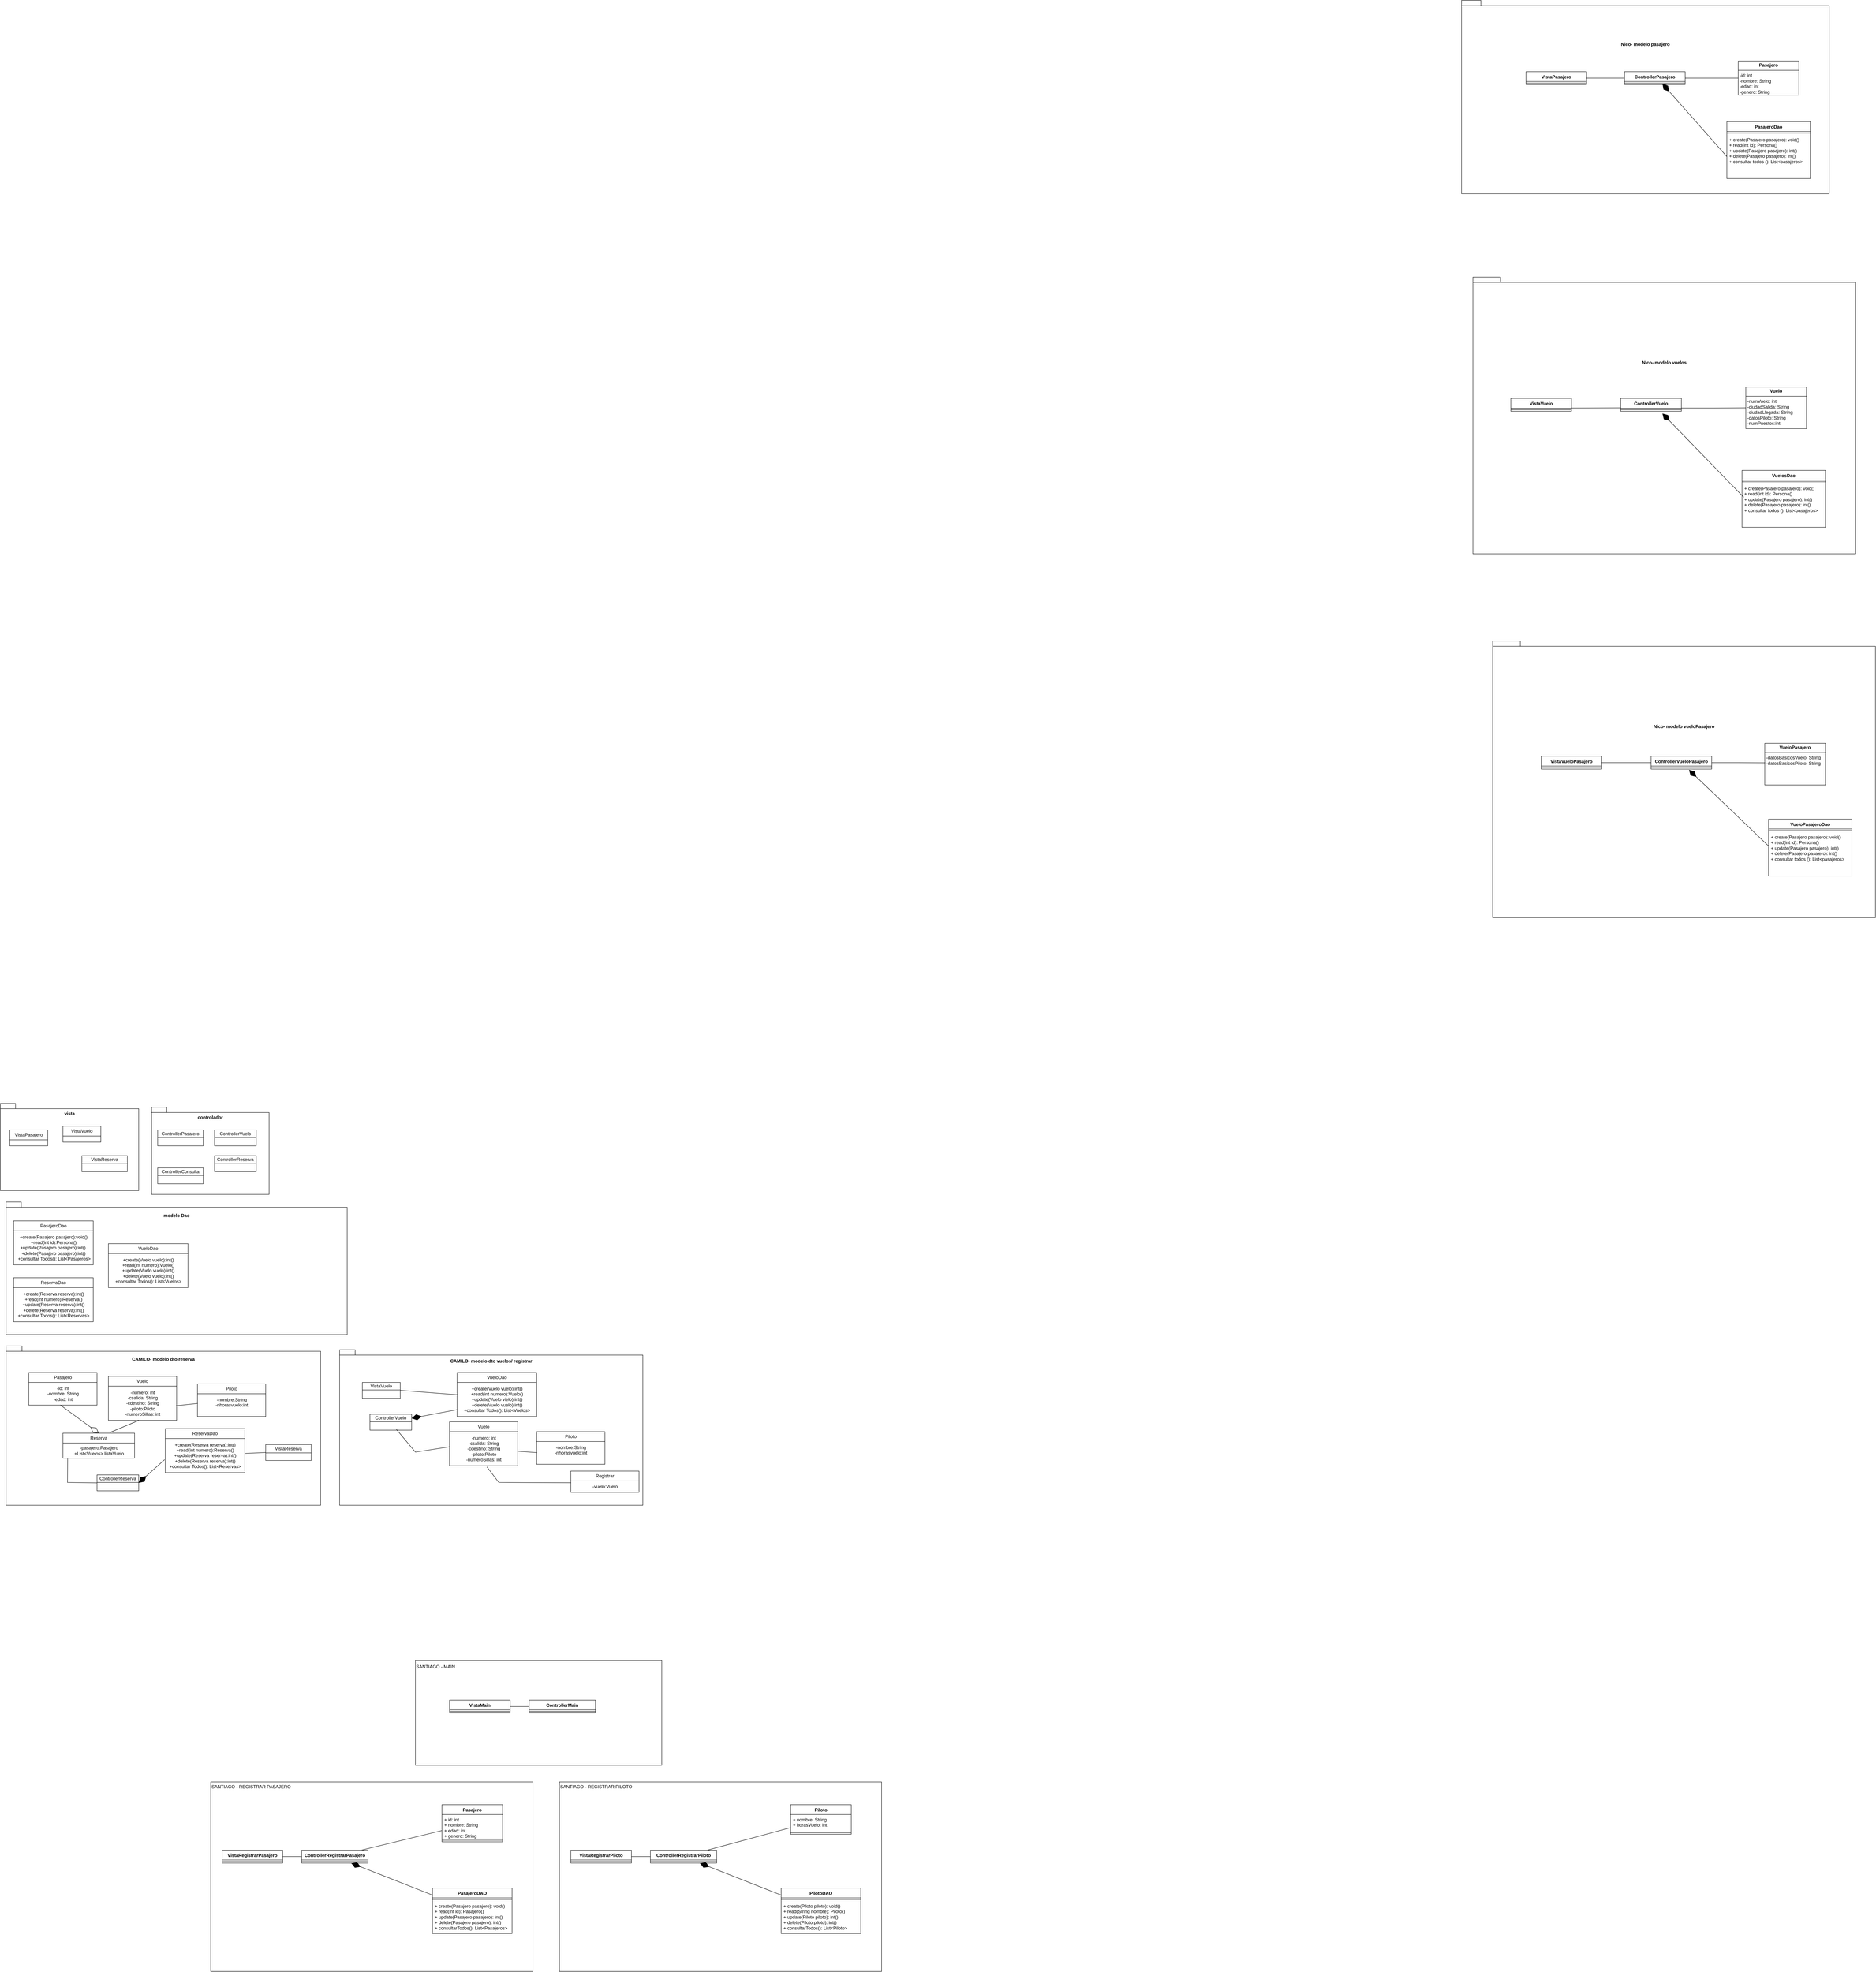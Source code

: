 <mxfile version="24.7.17">
  <diagram name="Página-1" id="D2b43SD90iTzMDB2sd6u">
    <mxGraphModel dx="5250" dy="6652" grid="1" gridSize="10" guides="1" tooltips="1" connect="1" arrows="1" fold="1" page="1" pageScale="1" pageWidth="827" pageHeight="1169" background="#ffffff" math="0" shadow="0">
      <root>
        <mxCell id="0" />
        <mxCell id="1" parent="0" />
        <mxCell id="MU1d6jEA0dqG21eY0ADC-1" value="vista&lt;div&gt;&lt;br&gt;&lt;/div&gt;&lt;div&gt;&lt;br&gt;&lt;/div&gt;&lt;div&gt;&lt;br&gt;&lt;/div&gt;&lt;div&gt;&lt;br&gt;&lt;/div&gt;&lt;div&gt;&lt;br&gt;&lt;/div&gt;&lt;div&gt;&lt;br&gt;&lt;/div&gt;&lt;div&gt;&lt;br&gt;&lt;/div&gt;&lt;div&gt;&lt;br&gt;&lt;/div&gt;&lt;div&gt;&lt;br&gt;&lt;/div&gt;&lt;div&gt;&lt;br&gt;&lt;/div&gt;&lt;div&gt;&lt;br&gt;&lt;/div&gt;&lt;div&gt;&lt;br&gt;&lt;/div&gt;&lt;div&gt;&lt;br&gt;&lt;/div&gt;" style="shape=folder;fontStyle=1;spacingTop=10;tabWidth=40;tabHeight=14;tabPosition=left;html=1;whiteSpace=wrap;" parent="1" vertex="1">
          <mxGeometry x="15" width="365" height="230" as="geometry" />
        </mxCell>
        <mxCell id="MU1d6jEA0dqG21eY0ADC-3" value="VistaPasajero" style="swimlane;fontStyle=0;childLayout=stackLayout;horizontal=1;startSize=26;fillColor=none;horizontalStack=0;resizeParent=1;resizeParentMax=0;resizeLast=0;collapsible=1;marginBottom=0;whiteSpace=wrap;html=1;" parent="1" vertex="1">
          <mxGeometry x="40" y="70" width="100" height="42" as="geometry" />
        </mxCell>
        <mxCell id="MU1d6jEA0dqG21eY0ADC-7" value="VistaVuelo" style="swimlane;fontStyle=0;childLayout=stackLayout;horizontal=1;startSize=26;fillColor=none;horizontalStack=0;resizeParent=1;resizeParentMax=0;resizeLast=0;collapsible=1;marginBottom=0;whiteSpace=wrap;html=1;" parent="1" vertex="1">
          <mxGeometry x="180" y="60" width="100" height="42" as="geometry" />
        </mxCell>
        <mxCell id="MU1d6jEA0dqG21eY0ADC-9" style="edgeStyle=orthogonalEdgeStyle;rounded=0;orthogonalLoop=1;jettySize=auto;html=1;exitX=0.5;exitY=1;exitDx=0;exitDy=0;exitPerimeter=0;" parent="1" source="MU1d6jEA0dqG21eY0ADC-1" target="MU1d6jEA0dqG21eY0ADC-1" edge="1">
          <mxGeometry relative="1" as="geometry" />
        </mxCell>
        <mxCell id="MU1d6jEA0dqG21eY0ADC-10" value="controlador&lt;br&gt;&lt;div&gt;&lt;br&gt;&lt;/div&gt;&lt;div&gt;&lt;br&gt;&lt;/div&gt;&lt;div&gt;&lt;br&gt;&lt;/div&gt;&lt;div&gt;&lt;br&gt;&lt;/div&gt;&lt;div&gt;&lt;br&gt;&lt;/div&gt;&lt;div&gt;&lt;br&gt;&lt;/div&gt;&lt;div&gt;&lt;br&gt;&lt;/div&gt;&lt;div&gt;&lt;br&gt;&lt;/div&gt;&lt;div&gt;&lt;br&gt;&lt;/div&gt;&lt;div&gt;&lt;br&gt;&lt;/div&gt;&lt;div&gt;&lt;br&gt;&lt;/div&gt;&lt;div&gt;&lt;br&gt;&lt;/div&gt;&lt;div&gt;&lt;br&gt;&lt;/div&gt;" style="shape=folder;fontStyle=1;spacingTop=10;tabWidth=40;tabHeight=14;tabPosition=left;html=1;whiteSpace=wrap;" parent="1" vertex="1">
          <mxGeometry x="414" y="10" width="310" height="230" as="geometry" />
        </mxCell>
        <mxCell id="MU1d6jEA0dqG21eY0ADC-11" value="ControllerConsulta" style="swimlane;fontStyle=0;childLayout=stackLayout;horizontal=1;startSize=20;fillColor=none;horizontalStack=0;resizeParent=1;resizeParentMax=0;resizeLast=0;collapsible=1;marginBottom=0;whiteSpace=wrap;html=1;" parent="1" vertex="1">
          <mxGeometry x="430" y="170" width="120" height="42" as="geometry" />
        </mxCell>
        <mxCell id="MU1d6jEA0dqG21eY0ADC-13" value="ControllerReserva" style="swimlane;fontStyle=0;childLayout=stackLayout;horizontal=1;startSize=20;fillColor=none;horizontalStack=0;resizeParent=1;resizeParentMax=0;resizeLast=0;collapsible=1;marginBottom=0;whiteSpace=wrap;html=1;" parent="1" vertex="1">
          <mxGeometry x="580" y="138" width="110" height="42" as="geometry" />
        </mxCell>
        <mxCell id="MU1d6jEA0dqG21eY0ADC-14" value="&lt;div&gt;modelo Dao&lt;/div&gt;&lt;div&gt;&lt;br&gt;&lt;/div&gt;&lt;div&gt;&lt;br&gt;&lt;/div&gt;&lt;div&gt;&lt;br&gt;&lt;/div&gt;&lt;div&gt;&lt;br&gt;&lt;/div&gt;&lt;div&gt;&lt;br&gt;&lt;/div&gt;&lt;div&gt;&lt;br&gt;&lt;/div&gt;&lt;div&gt;&lt;br&gt;&lt;/div&gt;&lt;div&gt;&lt;br&gt;&lt;/div&gt;&lt;div&gt;&lt;br&gt;&lt;/div&gt;&lt;div&gt;&lt;br&gt;&lt;/div&gt;&lt;div&gt;&lt;br&gt;&lt;/div&gt;&lt;div&gt;&lt;br&gt;&lt;/div&gt;&lt;div&gt;&lt;br&gt;&lt;/div&gt;&lt;div&gt;&lt;br&gt;&lt;/div&gt;&lt;div&gt;&lt;br&gt;&lt;/div&gt;&lt;div&gt;&lt;br&gt;&lt;/div&gt;&lt;div&gt;&lt;br&gt;&lt;/div&gt;&lt;div&gt;&lt;br&gt;&lt;/div&gt;&lt;div&gt;&lt;br&gt;&lt;/div&gt;&lt;div&gt;&lt;br&gt;&lt;/div&gt;" style="shape=folder;fontStyle=1;spacingTop=10;tabWidth=40;tabHeight=14;tabPosition=left;html=1;whiteSpace=wrap;" parent="1" vertex="1">
          <mxGeometry x="30" y="260" width="900" height="350" as="geometry" />
        </mxCell>
        <mxCell id="MU1d6jEA0dqG21eY0ADC-15" value="PasajeroDao" style="swimlane;fontStyle=0;childLayout=stackLayout;horizontal=1;startSize=26;fillColor=none;horizontalStack=0;resizeParent=1;resizeParentMax=0;resizeLast=0;collapsible=1;marginBottom=0;whiteSpace=wrap;html=1;" parent="1" vertex="1">
          <mxGeometry x="50" y="310" width="210" height="116" as="geometry" />
        </mxCell>
        <mxCell id="MU1d6jEA0dqG21eY0ADC-16" value="+create(Pasajero pasajero):void()&lt;div&gt;&amp;nbsp;+read(int id):Persona()&amp;nbsp;&lt;/div&gt;&lt;div&gt;+update(Pasajero pasajero):int()&amp;nbsp;&lt;/div&gt;&lt;div&gt;+delete(Pasajero pasajero):int()&lt;/div&gt;&lt;div&gt;&amp;nbsp;+consultar Todos(): List&amp;lt;Pasajeros&amp;gt;&lt;/div&gt;" style="text;html=1;align=center;verticalAlign=middle;resizable=0;points=[];autosize=1;strokeColor=none;fillColor=none;" parent="MU1d6jEA0dqG21eY0ADC-15" vertex="1">
          <mxGeometry y="26" width="210" height="90" as="geometry" />
        </mxCell>
        <mxCell id="MU1d6jEA0dqG21eY0ADC-17" value="VueloDao" style="swimlane;fontStyle=0;childLayout=stackLayout;horizontal=1;startSize=26;fillColor=none;horizontalStack=0;resizeParent=1;resizeParentMax=0;resizeLast=0;collapsible=1;marginBottom=0;whiteSpace=wrap;html=1;" parent="1" vertex="1">
          <mxGeometry x="300" y="370" width="210" height="116" as="geometry" />
        </mxCell>
        <mxCell id="MU1d6jEA0dqG21eY0ADC-18" value="&lt;div&gt;+create(Vuelo vuelo):int()&lt;/div&gt;&lt;div&gt;+read(int numero):Vuelo()&lt;/div&gt;&lt;div&gt;+update(Vuelo vuelo):int()&lt;/div&gt;&lt;div&gt;+delete(Vuelo vuelo):int()&lt;/div&gt;&lt;div&gt;+consultar Todos(): List&amp;lt;Vuelos&amp;gt;&lt;/div&gt;" style="text;html=1;align=center;verticalAlign=middle;resizable=0;points=[];autosize=1;strokeColor=none;fillColor=none;" parent="MU1d6jEA0dqG21eY0ADC-17" vertex="1">
          <mxGeometry y="26" width="210" height="90" as="geometry" />
        </mxCell>
        <mxCell id="MU1d6jEA0dqG21eY0ADC-19" value="&lt;div&gt;CAMILO- modelo dto reserva&lt;/div&gt;&lt;div&gt;&lt;br&gt;&lt;/div&gt;&lt;div&gt;&lt;br&gt;&lt;/div&gt;&lt;div&gt;&lt;br&gt;&lt;/div&gt;&lt;div&gt;&lt;br&gt;&lt;/div&gt;&lt;div&gt;&lt;br&gt;&lt;/div&gt;&lt;div&gt;&lt;br&gt;&lt;/div&gt;&lt;div&gt;&lt;br&gt;&lt;/div&gt;&lt;div&gt;&lt;br&gt;&lt;/div&gt;&lt;div&gt;&lt;br&gt;&lt;/div&gt;&lt;div&gt;&lt;br&gt;&lt;/div&gt;&lt;div&gt;&lt;br&gt;&lt;/div&gt;&lt;div&gt;&lt;br&gt;&lt;/div&gt;&lt;div&gt;&lt;br&gt;&lt;/div&gt;&lt;div&gt;&lt;br&gt;&lt;/div&gt;&lt;div&gt;&lt;br&gt;&lt;/div&gt;&lt;div&gt;&lt;br&gt;&lt;/div&gt;&lt;div&gt;&lt;br&gt;&lt;/div&gt;&lt;div&gt;&lt;br&gt;&lt;/div&gt;&lt;div&gt;&lt;br&gt;&lt;/div&gt;&lt;div&gt;&lt;br&gt;&lt;/div&gt;&lt;div&gt;&lt;br&gt;&lt;/div&gt;&lt;div&gt;&lt;br&gt;&lt;/div&gt;&lt;div&gt;&lt;br&gt;&lt;/div&gt;&lt;div&gt;&lt;br&gt;&lt;/div&gt;&lt;div&gt;&lt;br&gt;&lt;/div&gt;" style="shape=folder;fontStyle=1;spacingTop=10;tabWidth=40;tabHeight=14;tabPosition=left;html=1;whiteSpace=wrap;" parent="1" vertex="1">
          <mxGeometry x="30" y="640" width="830" height="420" as="geometry" />
        </mxCell>
        <mxCell id="MU1d6jEA0dqG21eY0ADC-21" value="Pasajero" style="swimlane;fontStyle=0;childLayout=stackLayout;horizontal=1;startSize=26;fillColor=none;horizontalStack=0;resizeParent=1;resizeParentMax=0;resizeLast=0;collapsible=1;marginBottom=0;whiteSpace=wrap;html=1;" parent="1" vertex="1">
          <mxGeometry x="90" y="710" width="180" height="86" as="geometry" />
        </mxCell>
        <mxCell id="MU1d6jEA0dqG21eY0ADC-20" value="-id: int&lt;div&gt;-nombre: String&lt;/div&gt;&lt;div&gt;-edad: int&lt;/div&gt;" style="text;html=1;align=center;verticalAlign=middle;resizable=0;points=[];autosize=1;strokeColor=none;fillColor=none;" parent="MU1d6jEA0dqG21eY0ADC-21" vertex="1">
          <mxGeometry y="26" width="180" height="60" as="geometry" />
        </mxCell>
        <mxCell id="MU1d6jEA0dqG21eY0ADC-22" value="Vuelo" style="swimlane;fontStyle=0;childLayout=stackLayout;horizontal=1;startSize=26;fillColor=none;horizontalStack=0;resizeParent=1;resizeParentMax=0;resizeLast=0;collapsible=1;marginBottom=0;whiteSpace=wrap;html=1;" parent="1" vertex="1">
          <mxGeometry x="300" y="720" width="180" height="116" as="geometry" />
        </mxCell>
        <mxCell id="MU1d6jEA0dqG21eY0ADC-23" value="-numero: int&lt;div&gt;-csalida: String&lt;br&gt;&lt;div&gt;-cdestino: String&lt;/div&gt;&lt;div&gt;&lt;span style=&quot;background-color: initial;&quot;&gt;-piloto:Piloto&lt;/span&gt;&lt;/div&gt;&lt;div&gt;&lt;span style=&quot;background-color: initial;&quot;&gt;-numeroSillas: int&lt;/span&gt;&lt;/div&gt;&lt;/div&gt;" style="text;html=1;align=center;verticalAlign=middle;resizable=0;points=[];autosize=1;strokeColor=none;fillColor=none;" parent="MU1d6jEA0dqG21eY0ADC-22" vertex="1">
          <mxGeometry y="26" width="180" height="90" as="geometry" />
        </mxCell>
        <mxCell id="MU1d6jEA0dqG21eY0ADC-24" value="Reserva" style="swimlane;fontStyle=0;childLayout=stackLayout;horizontal=1;startSize=26;fillColor=none;horizontalStack=0;resizeParent=1;resizeParentMax=0;resizeLast=0;collapsible=1;marginBottom=0;whiteSpace=wrap;html=1;" parent="1" vertex="1">
          <mxGeometry x="180" y="870" width="189" height="66" as="geometry" />
        </mxCell>
        <mxCell id="MU1d6jEA0dqG21eY0ADC-25" value="-pasajero:Pasajero&lt;div&gt;+&lt;span style=&quot;background-color: initial;&quot;&gt;List&amp;lt;Vuelos&amp;gt; listaVuelo&lt;/span&gt;&lt;/div&gt;" style="text;html=1;align=center;verticalAlign=middle;resizable=0;points=[];autosize=1;strokeColor=none;fillColor=none;" parent="MU1d6jEA0dqG21eY0ADC-24" vertex="1">
          <mxGeometry y="26" width="189" height="40" as="geometry" />
        </mxCell>
        <mxCell id="MU1d6jEA0dqG21eY0ADC-27" value="" style="endArrow=diamondThin;endFill=0;endSize=24;html=1;rounded=0;entryX=0.5;entryY=0;entryDx=0;entryDy=0;exitX=0.46;exitY=0.992;exitDx=0;exitDy=0;exitPerimeter=0;" parent="1" source="MU1d6jEA0dqG21eY0ADC-20" target="MU1d6jEA0dqG21eY0ADC-24" edge="1">
          <mxGeometry width="160" relative="1" as="geometry">
            <mxPoint x="190" y="800" as="sourcePoint" />
            <mxPoint x="250" y="840" as="targetPoint" />
          </mxGeometry>
        </mxCell>
        <mxCell id="MU1d6jEA0dqG21eY0ADC-29" value="" style="endArrow=none;html=1;rounded=0;exitX=0.659;exitY=-0.03;exitDx=0;exitDy=0;exitPerimeter=0;entryX=0.45;entryY=1;entryDx=0;entryDy=0;entryPerimeter=0;" parent="1" source="MU1d6jEA0dqG21eY0ADC-24" target="MU1d6jEA0dqG21eY0ADC-23" edge="1">
          <mxGeometry width="50" height="50" relative="1" as="geometry">
            <mxPoint x="350" y="880" as="sourcePoint" />
            <mxPoint x="400" y="830" as="targetPoint" />
          </mxGeometry>
        </mxCell>
        <mxCell id="MU1d6jEA0dqG21eY0ADC-37" value="ControllerPasajero" style="swimlane;fontStyle=0;childLayout=stackLayout;horizontal=1;startSize=20;fillColor=none;horizontalStack=0;resizeParent=1;resizeParentMax=0;resizeLast=0;collapsible=1;marginBottom=0;whiteSpace=wrap;html=1;" parent="1" vertex="1">
          <mxGeometry x="430" y="70" width="120" height="42" as="geometry" />
        </mxCell>
        <mxCell id="wlKA28R3TqyM8i0Oc9jU-1" value="SANTIAGO - REGISTRAR PASAJERO&lt;div&gt;&lt;br&gt;&lt;/div&gt;&lt;div&gt;&lt;br&gt;&lt;/div&gt;&lt;div&gt;&lt;br&gt;&lt;/div&gt;&lt;div&gt;&lt;br&gt;&lt;/div&gt;&lt;div&gt;&lt;br&gt;&lt;/div&gt;&lt;div&gt;&lt;br&gt;&lt;/div&gt;&lt;div&gt;&lt;br&gt;&lt;/div&gt;&lt;div&gt;&lt;br&gt;&lt;/div&gt;&lt;div&gt;&lt;br&gt;&lt;/div&gt;&lt;div&gt;&lt;br&gt;&lt;/div&gt;&lt;div&gt;&lt;br&gt;&lt;/div&gt;&lt;div&gt;&lt;br&gt;&lt;/div&gt;&lt;div&gt;&lt;br&gt;&lt;/div&gt;&lt;div&gt;&lt;br&gt;&lt;/div&gt;&lt;div&gt;&lt;br&gt;&lt;/div&gt;&lt;div&gt;&lt;br&gt;&lt;/div&gt;&lt;div&gt;&lt;br&gt;&lt;/div&gt;&lt;div&gt;&lt;br&gt;&lt;/div&gt;&lt;div&gt;&lt;br&gt;&lt;/div&gt;&lt;div&gt;&lt;br&gt;&lt;/div&gt;&lt;div&gt;&lt;br&gt;&lt;/div&gt;&lt;div&gt;&lt;br&gt;&lt;/div&gt;&lt;div&gt;&lt;br&gt;&lt;/div&gt;&lt;div&gt;&lt;br&gt;&lt;/div&gt;&lt;div&gt;&lt;br&gt;&lt;/div&gt;&lt;div&gt;&lt;br&gt;&lt;/div&gt;&lt;div&gt;&lt;br&gt;&lt;/div&gt;&lt;div&gt;&lt;br&gt;&lt;/div&gt;&lt;div&gt;&lt;br&gt;&lt;/div&gt;&lt;div&gt;&lt;br&gt;&lt;/div&gt;&lt;div&gt;&lt;br&gt;&lt;/div&gt;&lt;div&gt;&lt;br&gt;&lt;/div&gt;&lt;div&gt;&lt;br&gt;&lt;/div&gt;" style="html=1;whiteSpace=wrap;align=left;" parent="1" vertex="1">
          <mxGeometry x="570" y="1790" width="850" height="500" as="geometry" />
        </mxCell>
        <mxCell id="wlKA28R3TqyM8i0Oc9jU-2" value="VistaRegistrarPasajero" style="swimlane;fontStyle=1;align=center;verticalAlign=top;childLayout=stackLayout;horizontal=1;startSize=26;horizontalStack=0;resizeParent=1;resizeParentMax=0;resizeLast=0;collapsible=1;marginBottom=0;whiteSpace=wrap;html=1;" parent="1" vertex="1">
          <mxGeometry x="600" y="1970" width="160" height="34" as="geometry" />
        </mxCell>
        <mxCell id="wlKA28R3TqyM8i0Oc9jU-4" value="" style="line;strokeWidth=1;fillColor=none;align=left;verticalAlign=middle;spacingTop=-1;spacingLeft=3;spacingRight=3;rotatable=0;labelPosition=right;points=[];portConstraint=eastwest;strokeColor=inherit;" parent="wlKA28R3TqyM8i0Oc9jU-2" vertex="1">
          <mxGeometry y="26" width="160" height="8" as="geometry" />
        </mxCell>
        <mxCell id="HE2f6J4UmbR49Z0aNWVk-1" value="&lt;div&gt;&lt;div&gt;CAMILO- modelo dto vuelos/ registrar&lt;/div&gt;&lt;div&gt;&lt;br&gt;&lt;/div&gt;&lt;div&gt;&lt;br&gt;&lt;/div&gt;&lt;div&gt;&lt;br&gt;&lt;/div&gt;&lt;div&gt;&lt;br&gt;&lt;/div&gt;&lt;div&gt;&lt;br&gt;&lt;/div&gt;&lt;div&gt;&lt;br&gt;&lt;/div&gt;&lt;div&gt;&lt;br&gt;&lt;/div&gt;&lt;div&gt;&lt;br&gt;&lt;/div&gt;&lt;div&gt;&lt;br&gt;&lt;/div&gt;&lt;div&gt;&lt;br&gt;&lt;/div&gt;&lt;div&gt;&lt;br&gt;&lt;/div&gt;&lt;div&gt;&lt;br&gt;&lt;/div&gt;&lt;div&gt;&lt;br&gt;&lt;/div&gt;&lt;div&gt;&lt;br&gt;&lt;/div&gt;&lt;div&gt;&lt;br&gt;&lt;/div&gt;&lt;div&gt;&lt;br&gt;&lt;/div&gt;&lt;div&gt;&lt;br&gt;&lt;/div&gt;&lt;div&gt;&lt;br&gt;&lt;/div&gt;&lt;div&gt;&lt;br&gt;&lt;/div&gt;&lt;div&gt;&lt;br&gt;&lt;/div&gt;&lt;div&gt;&lt;br&gt;&lt;/div&gt;&lt;div&gt;&lt;br&gt;&lt;/div&gt;&lt;div&gt;&lt;br&gt;&lt;/div&gt;&lt;div&gt;&lt;br&gt;&lt;/div&gt;&lt;div&gt;&lt;br&gt;&lt;/div&gt;&lt;/div&gt;" style="shape=folder;fontStyle=1;spacingTop=10;tabWidth=40;tabHeight=14;tabPosition=left;html=1;whiteSpace=wrap;" parent="1" vertex="1">
          <mxGeometry x="910" y="650" width="800" height="410" as="geometry" />
        </mxCell>
        <mxCell id="HE2f6J4UmbR49Z0aNWVk-5" value="VueloDao" style="swimlane;fontStyle=0;childLayout=stackLayout;horizontal=1;startSize=26;fillColor=none;horizontalStack=0;resizeParent=1;resizeParentMax=0;resizeLast=0;collapsible=1;marginBottom=0;whiteSpace=wrap;html=1;" parent="1" vertex="1">
          <mxGeometry x="1220" y="710" width="210" height="116" as="geometry" />
        </mxCell>
        <mxCell id="HE2f6J4UmbR49Z0aNWVk-6" value="&lt;div&gt;+create(Vuelo vuelo):int()&lt;/div&gt;&lt;div&gt;+read(int numero):Vuelo()&lt;/div&gt;&lt;div&gt;+update(Vuelo vielo):int()&lt;/div&gt;&lt;div&gt;+delete(Vuelo vuelo):int()&lt;/div&gt;&lt;div&gt;+consultar Todos(): List&amp;lt;Vuelos&amp;gt;&lt;/div&gt;" style="text;html=1;align=center;verticalAlign=middle;resizable=0;points=[];autosize=1;strokeColor=none;fillColor=none;" parent="HE2f6J4UmbR49Z0aNWVk-5" vertex="1">
          <mxGeometry y="26" width="210" height="90" as="geometry" />
        </mxCell>
        <mxCell id="HE2f6J4UmbR49Z0aNWVk-7" value="Vuelo" style="swimlane;fontStyle=0;childLayout=stackLayout;horizontal=1;startSize=26;fillColor=none;horizontalStack=0;resizeParent=1;resizeParentMax=0;resizeLast=0;collapsible=1;marginBottom=0;whiteSpace=wrap;html=1;" parent="1" vertex="1">
          <mxGeometry x="1200" y="840" width="180" height="116" as="geometry" />
        </mxCell>
        <mxCell id="HE2f6J4UmbR49Z0aNWVk-8" value="-numero: int&lt;div&gt;-csalida: String&lt;br&gt;&lt;div&gt;-cdestino: String&lt;/div&gt;&lt;div&gt;&lt;span style=&quot;background-color: initial;&quot;&gt;-piloto:Piloto&lt;/span&gt;&lt;/div&gt;&lt;div&gt;&lt;span style=&quot;background-color: initial;&quot;&gt;-numeroSillas: int&lt;/span&gt;&lt;/div&gt;&lt;/div&gt;" style="text;html=1;align=center;verticalAlign=middle;resizable=0;points=[];autosize=1;strokeColor=none;fillColor=none;" parent="HE2f6J4UmbR49Z0aNWVk-7" vertex="1">
          <mxGeometry y="26" width="180" height="90" as="geometry" />
        </mxCell>
        <mxCell id="HE2f6J4UmbR49Z0aNWVk-9" value="Registrar" style="swimlane;fontStyle=0;childLayout=stackLayout;horizontal=1;startSize=26;fillColor=none;horizontalStack=0;resizeParent=1;resizeParentMax=0;resizeLast=0;collapsible=1;marginBottom=0;whiteSpace=wrap;html=1;" parent="1" vertex="1">
          <mxGeometry x="1520" y="970" width="180" height="56" as="geometry" />
        </mxCell>
        <mxCell id="HE2f6J4UmbR49Z0aNWVk-10" value="-vuelo:Vuelo" style="text;html=1;align=center;verticalAlign=middle;resizable=0;points=[];autosize=1;strokeColor=none;fillColor=none;" parent="HE2f6J4UmbR49Z0aNWVk-9" vertex="1">
          <mxGeometry y="26" width="180" height="30" as="geometry" />
        </mxCell>
        <mxCell id="HE2f6J4UmbR49Z0aNWVk-12" value="Piloto" style="swimlane;fontStyle=0;childLayout=stackLayout;horizontal=1;startSize=26;fillColor=none;horizontalStack=0;resizeParent=1;resizeParentMax=0;resizeLast=0;collapsible=1;marginBottom=0;whiteSpace=wrap;html=1;" parent="1" vertex="1">
          <mxGeometry x="1430" y="866" width="180" height="86" as="geometry" />
        </mxCell>
        <mxCell id="HE2f6J4UmbR49Z0aNWVk-13" value="-nombre:String&lt;div&gt;-nhorasvuelo:int&lt;div&gt;&lt;br&gt;&lt;/div&gt;&lt;/div&gt;" style="text;html=1;align=center;verticalAlign=middle;resizable=0;points=[];autosize=1;strokeColor=none;fillColor=none;" parent="HE2f6J4UmbR49Z0aNWVk-12" vertex="1">
          <mxGeometry y="26" width="180" height="60" as="geometry" />
        </mxCell>
        <mxCell id="HE2f6J4UmbR49Z0aNWVk-14" value="" style="endArrow=none;html=1;rounded=0;exitX=0.994;exitY=0.574;exitDx=0;exitDy=0;exitPerimeter=0;entryX=0.007;entryY=0.49;entryDx=0;entryDy=0;entryPerimeter=0;" parent="1" source="HE2f6J4UmbR49Z0aNWVk-8" target="HE2f6J4UmbR49Z0aNWVk-13" edge="1">
          <mxGeometry width="50" height="50" relative="1" as="geometry">
            <mxPoint x="1244" y="943" as="sourcePoint" />
            <mxPoint x="1320" y="881" as="targetPoint" />
            <Array as="points" />
          </mxGeometry>
        </mxCell>
        <mxCell id="HE2f6J4UmbR49Z0aNWVk-15" value="Piloto" style="swimlane;fontStyle=0;childLayout=stackLayout;horizontal=1;startSize=26;fillColor=none;horizontalStack=0;resizeParent=1;resizeParentMax=0;resizeLast=0;collapsible=1;marginBottom=0;whiteSpace=wrap;html=1;" parent="1" vertex="1">
          <mxGeometry x="535" y="740" width="180" height="86" as="geometry" />
        </mxCell>
        <mxCell id="HE2f6J4UmbR49Z0aNWVk-16" value="-nombre:String&lt;div&gt;-nhorasvuelo:int&lt;div&gt;&lt;br&gt;&lt;/div&gt;&lt;/div&gt;" style="text;html=1;align=center;verticalAlign=middle;resizable=0;points=[];autosize=1;strokeColor=none;fillColor=none;" parent="HE2f6J4UmbR49Z0aNWVk-15" vertex="1">
          <mxGeometry y="26" width="180" height="60" as="geometry" />
        </mxCell>
        <mxCell id="HE2f6J4UmbR49Z0aNWVk-17" value="" style="endArrow=none;html=1;rounded=0;exitX=0.991;exitY=0.573;exitDx=0;exitDy=0;exitPerimeter=0;entryX=0.004;entryY=0.425;entryDx=0;entryDy=0;entryPerimeter=0;" parent="1" source="MU1d6jEA0dqG21eY0ADC-23" target="HE2f6J4UmbR49Z0aNWVk-16" edge="1">
          <mxGeometry width="50" height="50" relative="1" as="geometry">
            <mxPoint x="315" y="878" as="sourcePoint" />
            <mxPoint x="391" y="846" as="targetPoint" />
          </mxGeometry>
        </mxCell>
        <mxCell id="HE2f6J4UmbR49Z0aNWVk-18" value="" style="endArrow=none;html=1;rounded=0;exitX=0.547;exitY=1.029;exitDx=0;exitDy=0;exitPerimeter=0;entryX=0.004;entryY=0.16;entryDx=0;entryDy=0;entryPerimeter=0;" parent="1" source="HE2f6J4UmbR49Z0aNWVk-8" target="HE2f6J4UmbR49Z0aNWVk-10" edge="1">
          <mxGeometry width="50" height="50" relative="1" as="geometry">
            <mxPoint x="1439" y="838" as="sourcePoint" />
            <mxPoint x="1499" y="847" as="targetPoint" />
            <Array as="points">
              <mxPoint x="1330" y="1000" />
            </Array>
          </mxGeometry>
        </mxCell>
        <mxCell id="HE2f6J4UmbR49Z0aNWVk-19" value="ControllerVuelo" style="swimlane;fontStyle=0;childLayout=stackLayout;horizontal=1;startSize=20;fillColor=none;horizontalStack=0;resizeParent=1;resizeParentMax=0;resizeLast=0;collapsible=1;marginBottom=0;whiteSpace=wrap;html=1;" parent="1" vertex="1">
          <mxGeometry x="990" y="820" width="110" height="42" as="geometry" />
        </mxCell>
        <mxCell id="HE2f6J4UmbR49Z0aNWVk-20" value="VistaVuelo" style="swimlane;fontStyle=0;childLayout=stackLayout;horizontal=1;startSize=20;fillColor=none;horizontalStack=0;resizeParent=1;resizeParentMax=0;resizeLast=0;collapsible=1;marginBottom=0;whiteSpace=wrap;html=1;" parent="1" vertex="1">
          <mxGeometry x="970" y="736" width="100" height="42" as="geometry" />
        </mxCell>
        <mxCell id="HE2f6J4UmbR49Z0aNWVk-21" value="" style="endArrow=diamondThin;endFill=1;endSize=24;html=1;rounded=0;exitX=0;exitY=0.8;exitDx=0;exitDy=0;exitPerimeter=0;" parent="1" source="HE2f6J4UmbR49Z0aNWVk-6" target="HE2f6J4UmbR49Z0aNWVk-19" edge="1">
          <mxGeometry width="160" relative="1" as="geometry">
            <mxPoint x="1160" y="890" as="sourcePoint" />
            <mxPoint x="1320" y="890" as="targetPoint" />
          </mxGeometry>
        </mxCell>
        <mxCell id="HE2f6J4UmbR49Z0aNWVk-22" value="" style="endArrow=none;html=1;rounded=0;entryX=-0.002;entryY=0.444;entryDx=0;entryDy=0;entryPerimeter=0;" parent="1" target="HE2f6J4UmbR49Z0aNWVk-8" edge="1">
          <mxGeometry width="50" height="50" relative="1" as="geometry">
            <mxPoint x="1060" y="860" as="sourcePoint" />
            <mxPoint x="1499" y="847" as="targetPoint" />
            <Array as="points">
              <mxPoint x="1110" y="920" />
            </Array>
          </mxGeometry>
        </mxCell>
        <mxCell id="HE2f6J4UmbR49Z0aNWVk-23" value="" style="endArrow=none;html=1;rounded=0;exitX=1;exitY=0.5;exitDx=0;exitDy=0;entryX=0.011;entryY=0.364;entryDx=0;entryDy=0;entryPerimeter=0;" parent="1" source="HE2f6J4UmbR49Z0aNWVk-20" target="HE2f6J4UmbR49Z0aNWVk-6" edge="1">
          <mxGeometry width="50" height="50" relative="1" as="geometry">
            <mxPoint x="1170" y="961" as="sourcePoint" />
            <mxPoint x="1260" y="826" as="targetPoint" />
            <Array as="points" />
          </mxGeometry>
        </mxCell>
        <mxCell id="HE2f6J4UmbR49Z0aNWVk-26" value="ControllerVuelo" style="swimlane;fontStyle=0;childLayout=stackLayout;horizontal=1;startSize=20;fillColor=none;horizontalStack=0;resizeParent=1;resizeParentMax=0;resizeLast=0;collapsible=1;marginBottom=0;whiteSpace=wrap;html=1;" parent="1" vertex="1">
          <mxGeometry x="580" y="70" width="110" height="42" as="geometry" />
        </mxCell>
        <mxCell id="HE2f6J4UmbR49Z0aNWVk-27" value="VistaReserva" style="swimlane;fontStyle=0;childLayout=stackLayout;horizontal=1;startSize=20;fillColor=none;horizontalStack=0;resizeParent=1;resizeParentMax=0;resizeLast=0;collapsible=1;marginBottom=0;whiteSpace=wrap;html=1;" parent="1" vertex="1">
          <mxGeometry x="230" y="138" width="120" height="42" as="geometry" />
        </mxCell>
        <mxCell id="HE2f6J4UmbR49Z0aNWVk-28" value="ReservaDao" style="swimlane;fontStyle=0;childLayout=stackLayout;horizontal=1;startSize=26;fillColor=none;horizontalStack=0;resizeParent=1;resizeParentMax=0;resizeLast=0;collapsible=1;marginBottom=0;whiteSpace=wrap;html=1;" parent="1" vertex="1">
          <mxGeometry x="50" y="460" width="210" height="116" as="geometry" />
        </mxCell>
        <mxCell id="HE2f6J4UmbR49Z0aNWVk-29" value="&lt;div&gt;+create(Reserva reserva):int()&lt;/div&gt;&lt;div&gt;+read(int numero):Reserva()&lt;/div&gt;&lt;div&gt;+update(Reserva reserva):int()&lt;/div&gt;&lt;div&gt;+delete(Reserva reserva):int()&lt;/div&gt;&lt;div&gt;+consultar Todos(): List&amp;lt;Reservas&amp;gt;&lt;/div&gt;" style="text;html=1;align=center;verticalAlign=middle;resizable=0;points=[];autosize=1;strokeColor=none;fillColor=none;" parent="HE2f6J4UmbR49Z0aNWVk-28" vertex="1">
          <mxGeometry y="26" width="210" height="90" as="geometry" />
        </mxCell>
        <mxCell id="HE2f6J4UmbR49Z0aNWVk-31" value="ControllerReserva" style="swimlane;fontStyle=0;childLayout=stackLayout;horizontal=1;startSize=20;fillColor=none;horizontalStack=0;resizeParent=1;resizeParentMax=0;resizeLast=0;collapsible=1;marginBottom=0;whiteSpace=wrap;html=1;" parent="1" vertex="1">
          <mxGeometry x="270" y="980" width="110" height="42" as="geometry" />
        </mxCell>
        <mxCell id="HE2f6J4UmbR49Z0aNWVk-32" value="VistaReserva" style="swimlane;fontStyle=0;childLayout=stackLayout;horizontal=1;startSize=22;fillColor=none;horizontalStack=0;resizeParent=1;resizeParentMax=0;resizeLast=0;collapsible=1;marginBottom=0;whiteSpace=wrap;html=1;" parent="1" vertex="1">
          <mxGeometry x="715" y="900" width="120" height="42" as="geometry" />
        </mxCell>
        <mxCell id="HE2f6J4UmbR49Z0aNWVk-33" value="ReservaDao" style="swimlane;fontStyle=0;childLayout=stackLayout;horizontal=1;startSize=26;fillColor=none;horizontalStack=0;resizeParent=1;resizeParentMax=0;resizeLast=0;collapsible=1;marginBottom=0;whiteSpace=wrap;html=1;" parent="1" vertex="1">
          <mxGeometry x="450" y="858" width="210" height="116" as="geometry" />
        </mxCell>
        <mxCell id="HE2f6J4UmbR49Z0aNWVk-34" value="&lt;div&gt;+create(Reserva reserva):int()&lt;/div&gt;&lt;div&gt;+read(int numero):Reserva()&lt;/div&gt;&lt;div&gt;+update(Reserva reserva):int()&lt;/div&gt;&lt;div&gt;+delete(Reserva reserva):int()&lt;/div&gt;&lt;div&gt;+consultar Todos(): List&amp;lt;Reservas&amp;gt;&lt;/div&gt;" style="text;html=1;align=center;verticalAlign=middle;resizable=0;points=[];autosize=1;strokeColor=none;fillColor=none;" parent="HE2f6J4UmbR49Z0aNWVk-33" vertex="1">
          <mxGeometry y="26" width="210" height="90" as="geometry" />
        </mxCell>
        <mxCell id="HE2f6J4UmbR49Z0aNWVk-35" value="" style="endArrow=none;html=1;rounded=0;exitX=1.005;exitY=0.438;exitDx=0;exitDy=0;entryX=0;entryY=0.5;entryDx=0;entryDy=0;exitPerimeter=0;" parent="1" source="HE2f6J4UmbR49Z0aNWVk-34" target="HE2f6J4UmbR49Z0aNWVk-32" edge="1">
          <mxGeometry width="50" height="50" relative="1" as="geometry">
            <mxPoint x="1170" y="831" as="sourcePoint" />
            <mxPoint x="1322" y="849" as="targetPoint" />
            <Array as="points" />
          </mxGeometry>
        </mxCell>
        <mxCell id="HE2f6J4UmbR49Z0aNWVk-36" value="" style="endArrow=none;html=1;rounded=0;entryX=0;entryY=0.5;entryDx=0;entryDy=0;exitX=0.066;exitY=1.027;exitDx=0;exitDy=0;exitPerimeter=0;" parent="1" source="MU1d6jEA0dqG21eY0ADC-25" target="HE2f6J4UmbR49Z0aNWVk-31" edge="1">
          <mxGeometry width="50" height="50" relative="1" as="geometry">
            <mxPoint x="1160" y="940" as="sourcePoint" />
            <mxPoint x="1300" y="986" as="targetPoint" />
            <Array as="points">
              <mxPoint x="192" y="1000" />
            </Array>
          </mxGeometry>
        </mxCell>
        <mxCell id="HE2f6J4UmbR49Z0aNWVk-37" value="" style="endArrow=diamondThin;endFill=1;endSize=24;html=1;rounded=0;exitX=-0.008;exitY=0.62;exitDx=0;exitDy=0;exitPerimeter=0;entryX=1;entryY=0.5;entryDx=0;entryDy=0;" parent="1" source="HE2f6J4UmbR49Z0aNWVk-34" target="HE2f6J4UmbR49Z0aNWVk-31" edge="1">
          <mxGeometry width="160" relative="1" as="geometry">
            <mxPoint x="820" y="920" as="sourcePoint" />
            <mxPoint x="390" y="1000" as="targetPoint" />
          </mxGeometry>
        </mxCell>
        <mxCell id="CnqmeAssw7UBXTUBlDev-1" value="&lt;div&gt;&lt;div&gt;Nico- modelo pasajero&lt;/div&gt;&lt;div&gt;&lt;br&gt;&lt;/div&gt;&lt;div&gt;&lt;br&gt;&lt;/div&gt;&lt;div&gt;&lt;br&gt;&lt;/div&gt;&lt;div&gt;&lt;br&gt;&lt;/div&gt;&lt;div&gt;&lt;br&gt;&lt;/div&gt;&lt;div&gt;&lt;br&gt;&lt;/div&gt;&lt;div&gt;&lt;br&gt;&lt;/div&gt;&lt;div&gt;&lt;br&gt;&lt;/div&gt;&lt;div&gt;&lt;br&gt;&lt;/div&gt;&lt;div&gt;&lt;br&gt;&lt;/div&gt;&lt;div&gt;&lt;br&gt;&lt;/div&gt;&lt;div&gt;&lt;br&gt;&lt;/div&gt;&lt;div&gt;&lt;br&gt;&lt;/div&gt;&lt;div&gt;&lt;br&gt;&lt;/div&gt;&lt;div&gt;&lt;br&gt;&lt;/div&gt;&lt;div&gt;&lt;br&gt;&lt;/div&gt;&lt;div&gt;&lt;br&gt;&lt;/div&gt;&lt;div&gt;&lt;br&gt;&lt;/div&gt;&lt;div&gt;&lt;br&gt;&lt;/div&gt;&lt;div&gt;&lt;br&gt;&lt;/div&gt;&lt;/div&gt;" style="shape=folder;fontStyle=1;spacingTop=10;tabWidth=40;tabHeight=14;tabPosition=left;html=1;whiteSpace=wrap;" parent="1" vertex="1">
          <mxGeometry x="3870" y="-2910" width="970" height="510" as="geometry" />
        </mxCell>
        <mxCell id="CnqmeAssw7UBXTUBlDev-2" value="&lt;p style=&quot;margin:0px;margin-top:4px;text-align:center;&quot;&gt;&lt;b&gt;Pasajero&lt;/b&gt;&lt;/p&gt;&lt;hr size=&quot;1&quot; style=&quot;border-style:solid;&quot;&gt;&lt;p style=&quot;margin:0px;margin-left:4px;&quot;&gt;-id: int&lt;/p&gt;&lt;p style=&quot;margin:0px;margin-left:4px;&quot;&gt;-nombre: String&lt;/p&gt;&lt;p style=&quot;margin:0px;margin-left:4px;&quot;&gt;-edad: int&amp;nbsp;&lt;/p&gt;&lt;p style=&quot;margin:0px;margin-left:4px;&quot;&gt;-genero: String&lt;/p&gt;&lt;hr size=&quot;1&quot; style=&quot;border-style:solid;&quot;&gt;&lt;p style=&quot;margin:0px;margin-left:4px;&quot;&gt;&lt;br&gt;&lt;/p&gt;" style="verticalAlign=top;align=left;overflow=fill;html=1;whiteSpace=wrap;" parent="1" vertex="1">
          <mxGeometry x="4600" y="-2750" width="160" height="90" as="geometry" />
        </mxCell>
        <mxCell id="CnqmeAssw7UBXTUBlDev-4" value="ControllerPasajero" style="swimlane;fontStyle=1;align=center;verticalAlign=top;childLayout=stackLayout;horizontal=1;startSize=26;horizontalStack=0;resizeParent=1;resizeParentMax=0;resizeLast=0;collapsible=1;marginBottom=0;whiteSpace=wrap;html=1;" parent="1" vertex="1">
          <mxGeometry x="4300" y="-2722" width="160" height="34" as="geometry" />
        </mxCell>
        <mxCell id="CnqmeAssw7UBXTUBlDev-6" value="" style="line;strokeWidth=1;fillColor=none;align=left;verticalAlign=middle;spacingTop=-1;spacingLeft=3;spacingRight=3;rotatable=0;labelPosition=right;points=[];portConstraint=eastwest;strokeColor=inherit;" parent="CnqmeAssw7UBXTUBlDev-4" vertex="1">
          <mxGeometry y="26" width="160" height="8" as="geometry" />
        </mxCell>
        <mxCell id="CnqmeAssw7UBXTUBlDev-8" value="VistaPasajero" style="swimlane;fontStyle=1;align=center;verticalAlign=top;childLayout=stackLayout;horizontal=1;startSize=26;horizontalStack=0;resizeParent=1;resizeParentMax=0;resizeLast=0;collapsible=1;marginBottom=0;whiteSpace=wrap;html=1;" parent="1" vertex="1">
          <mxGeometry x="4040" y="-2722" width="160" height="34" as="geometry">
            <mxRectangle x="4260" y="-2570" width="110" height="30" as="alternateBounds" />
          </mxGeometry>
        </mxCell>
        <mxCell id="CnqmeAssw7UBXTUBlDev-10" value="" style="line;strokeWidth=1;fillColor=none;align=left;verticalAlign=middle;spacingTop=-1;spacingLeft=3;spacingRight=3;rotatable=0;labelPosition=right;points=[];portConstraint=eastwest;strokeColor=inherit;" parent="CnqmeAssw7UBXTUBlDev-8" vertex="1">
          <mxGeometry y="26" width="160" height="8" as="geometry" />
        </mxCell>
        <mxCell id="CnqmeAssw7UBXTUBlDev-12" value="PasajeroDao" style="swimlane;fontStyle=1;align=center;verticalAlign=top;childLayout=stackLayout;horizontal=1;startSize=26;horizontalStack=0;resizeParent=1;resizeParentMax=0;resizeLast=0;collapsible=1;marginBottom=0;whiteSpace=wrap;html=1;" parent="1" vertex="1">
          <mxGeometry x="4570" y="-2590" width="220" height="150" as="geometry" />
        </mxCell>
        <mxCell id="CnqmeAssw7UBXTUBlDev-14" value="" style="line;strokeWidth=1;fillColor=none;align=left;verticalAlign=middle;spacingTop=-1;spacingLeft=3;spacingRight=3;rotatable=0;labelPosition=right;points=[];portConstraint=eastwest;strokeColor=inherit;" parent="CnqmeAssw7UBXTUBlDev-12" vertex="1">
          <mxGeometry y="26" width="220" height="8" as="geometry" />
        </mxCell>
        <mxCell id="CnqmeAssw7UBXTUBlDev-15" value="+ create(Pasajero pasajero): void()&lt;div&gt;+ read(int id): Persona()&amp;nbsp; &amp;nbsp; &amp;nbsp; &amp;nbsp; &amp;nbsp; &amp;nbsp; &amp;nbsp; &amp;nbsp; &amp;nbsp; &amp;nbsp; &amp;nbsp; &amp;nbsp; &lt;span style=&quot;background-color: initial;&quot;&gt;+ update(Pasajero pasajero): int()&lt;/span&gt;&lt;/div&gt;&lt;div&gt;+ delete(Pasajero pasajero): int()&lt;/div&gt;&lt;div&gt;+ consultar todos (): List&amp;lt;pasajeros&amp;gt;&lt;/div&gt;&lt;div&gt;&lt;br&gt;&lt;/div&gt;&lt;div&gt;&lt;span style=&quot;background-color: initial;&quot;&gt;&lt;br&gt;&lt;/span&gt;&lt;/div&gt;" style="text;strokeColor=none;fillColor=none;align=left;verticalAlign=top;spacingLeft=4;spacingRight=4;overflow=hidden;rotatable=0;points=[[0,0.5],[1,0.5]];portConstraint=eastwest;whiteSpace=wrap;html=1;" parent="CnqmeAssw7UBXTUBlDev-12" vertex="1">
          <mxGeometry y="34" width="220" height="116" as="geometry" />
        </mxCell>
        <mxCell id="CnqmeAssw7UBXTUBlDev-16" value="" style="endArrow=none;html=1;edgeStyle=orthogonalEdgeStyle;rounded=0;exitX=1;exitY=0.5;exitDx=0;exitDy=0;entryX=0;entryY=0.5;entryDx=0;entryDy=0;" parent="1" source="CnqmeAssw7UBXTUBlDev-4" target="CnqmeAssw7UBXTUBlDev-2" edge="1">
          <mxGeometry relative="1" as="geometry">
            <mxPoint x="4510" y="-2620" as="sourcePoint" />
            <mxPoint x="4670" y="-2620" as="targetPoint" />
          </mxGeometry>
        </mxCell>
        <mxCell id="CnqmeAssw7UBXTUBlDev-20" value="" style="endArrow=none;html=1;edgeStyle=orthogonalEdgeStyle;rounded=0;exitX=1;exitY=0.5;exitDx=0;exitDy=0;entryX=0;entryY=0.5;entryDx=0;entryDy=0;" parent="1" source="CnqmeAssw7UBXTUBlDev-8" target="CnqmeAssw7UBXTUBlDev-4" edge="1">
          <mxGeometry relative="1" as="geometry">
            <mxPoint x="4120" y="-2620" as="sourcePoint" />
            <mxPoint x="4280" y="-2620" as="targetPoint" />
          </mxGeometry>
        </mxCell>
        <mxCell id="CnqmeAssw7UBXTUBlDev-26" value="&lt;div&gt;&lt;div&gt;Nico- modelo vuelos&lt;/div&gt;&lt;div&gt;&lt;br&gt;&lt;/div&gt;&lt;div&gt;&lt;br&gt;&lt;/div&gt;&lt;div&gt;&lt;br&gt;&lt;/div&gt;&lt;div&gt;&lt;br&gt;&lt;/div&gt;&lt;div&gt;&lt;br&gt;&lt;/div&gt;&lt;div&gt;&lt;br&gt;&lt;/div&gt;&lt;div&gt;&lt;br&gt;&lt;/div&gt;&lt;div&gt;&lt;br&gt;&lt;/div&gt;&lt;div&gt;&lt;br&gt;&lt;/div&gt;&lt;div&gt;&lt;br&gt;&lt;/div&gt;&lt;div&gt;&lt;br&gt;&lt;/div&gt;&lt;div&gt;&lt;br&gt;&lt;/div&gt;&lt;div&gt;&lt;br&gt;&lt;/div&gt;&lt;div&gt;&lt;br&gt;&lt;/div&gt;&lt;div&gt;&lt;br&gt;&lt;/div&gt;&lt;div&gt;&lt;br&gt;&lt;/div&gt;&lt;div&gt;&lt;br&gt;&lt;/div&gt;&lt;div&gt;&lt;br&gt;&lt;/div&gt;&lt;div&gt;&lt;br&gt;&lt;/div&gt;&lt;div&gt;&lt;br&gt;&lt;/div&gt;&lt;/div&gt;" style="shape=folder;fontStyle=1;spacingTop=10;tabWidth=40;tabHeight=14;tabPosition=left;html=1;whiteSpace=wrap;" parent="1" vertex="1">
          <mxGeometry x="3900" y="-2180" width="1010" height="730" as="geometry" />
        </mxCell>
        <mxCell id="CnqmeAssw7UBXTUBlDev-27" value="VuelosDao" style="swimlane;fontStyle=1;align=center;verticalAlign=top;childLayout=stackLayout;horizontal=1;startSize=26;horizontalStack=0;resizeParent=1;resizeParentMax=0;resizeLast=0;collapsible=1;marginBottom=0;whiteSpace=wrap;html=1;" parent="1" vertex="1">
          <mxGeometry x="4610" y="-1670" width="220" height="150" as="geometry" />
        </mxCell>
        <mxCell id="CnqmeAssw7UBXTUBlDev-28" value="" style="line;strokeWidth=1;fillColor=none;align=left;verticalAlign=middle;spacingTop=-1;spacingLeft=3;spacingRight=3;rotatable=0;labelPosition=right;points=[];portConstraint=eastwest;strokeColor=inherit;" parent="CnqmeAssw7UBXTUBlDev-27" vertex="1">
          <mxGeometry y="26" width="220" height="8" as="geometry" />
        </mxCell>
        <mxCell id="CnqmeAssw7UBXTUBlDev-29" value="+ create(Pasajero pasajero): void()&lt;div&gt;+ read(int id): Persona()&amp;nbsp; &amp;nbsp; &amp;nbsp; &amp;nbsp; &amp;nbsp; &amp;nbsp; &amp;nbsp; &amp;nbsp; &amp;nbsp; &amp;nbsp; &amp;nbsp; &amp;nbsp; &lt;span style=&quot;background-color: initial;&quot;&gt;+ update(Pasajero pasajero): int()&lt;/span&gt;&lt;/div&gt;&lt;div&gt;+ delete(Pasajero pasajero): int()&lt;/div&gt;&lt;div&gt;+ consultar todos (): List&amp;lt;pasajeros&amp;gt;&lt;/div&gt;&lt;div&gt;&lt;br&gt;&lt;/div&gt;&lt;div&gt;&lt;span style=&quot;background-color: initial;&quot;&gt;&lt;br&gt;&lt;/span&gt;&lt;/div&gt;" style="text;strokeColor=none;fillColor=none;align=left;verticalAlign=top;spacingLeft=4;spacingRight=4;overflow=hidden;rotatable=0;points=[[0,0.5],[1,0.5]];portConstraint=eastwest;whiteSpace=wrap;html=1;" parent="CnqmeAssw7UBXTUBlDev-27" vertex="1">
          <mxGeometry y="34" width="220" height="116" as="geometry" />
        </mxCell>
        <mxCell id="CnqmeAssw7UBXTUBlDev-30" style="edgeStyle=orthogonalEdgeStyle;rounded=0;orthogonalLoop=1;jettySize=auto;html=1;exitX=0.5;exitY=1;exitDx=0;exitDy=0;exitPerimeter=0;" parent="1" source="CnqmeAssw7UBXTUBlDev-26" target="CnqmeAssw7UBXTUBlDev-26" edge="1">
          <mxGeometry relative="1" as="geometry" />
        </mxCell>
        <mxCell id="CnqmeAssw7UBXTUBlDev-33" value="&lt;p style=&quot;margin:0px;margin-top:4px;text-align:center;&quot;&gt;&lt;b&gt;Vuelo&lt;/b&gt;&lt;/p&gt;&lt;hr size=&quot;1&quot; style=&quot;border-style:solid;&quot;&gt;&lt;p style=&quot;margin:0px;margin-left:4px;&quot;&gt;-numVuelo: int&lt;/p&gt;&lt;p style=&quot;margin:0px;margin-left:4px;&quot;&gt;-ciudadSalida: String&lt;/p&gt;&lt;p style=&quot;margin:0px;margin-left:4px;&quot;&gt;-ciudadLlegada: String&amp;nbsp;&lt;/p&gt;&lt;p style=&quot;margin:0px;margin-left:4px;&quot;&gt;-datosPiloto: String&lt;/p&gt;&lt;p style=&quot;margin:0px;margin-left:4px;&quot;&gt;-numPuestos:int&lt;/p&gt;&lt;p style=&quot;margin:0px;margin-left:4px;&quot;&gt;&lt;br&gt;&lt;/p&gt;&lt;p style=&quot;margin:0px;margin-left:4px;&quot;&gt;&lt;br&gt;&lt;/p&gt;&lt;p style=&quot;margin:0px;margin-left:4px;&quot;&gt;&lt;br&gt;&lt;/p&gt;&lt;hr size=&quot;1&quot; style=&quot;border-style:solid;&quot;&gt;&lt;p style=&quot;margin:0px;margin-left:4px;&quot;&gt;&lt;br&gt;&lt;/p&gt;" style="verticalAlign=top;align=left;overflow=fill;html=1;whiteSpace=wrap;" parent="1" vertex="1">
          <mxGeometry x="4620" y="-1890" width="160" height="110" as="geometry" />
        </mxCell>
        <mxCell id="CnqmeAssw7UBXTUBlDev-34" value="ControllerVuelo" style="swimlane;fontStyle=1;align=center;verticalAlign=top;childLayout=stackLayout;horizontal=1;startSize=26;horizontalStack=0;resizeParent=1;resizeParentMax=0;resizeLast=0;collapsible=1;marginBottom=0;whiteSpace=wrap;html=1;" parent="1" vertex="1">
          <mxGeometry x="4290" y="-1860" width="160" height="34" as="geometry" />
        </mxCell>
        <mxCell id="CnqmeAssw7UBXTUBlDev-35" value="" style="line;strokeWidth=1;fillColor=none;align=left;verticalAlign=middle;spacingTop=-1;spacingLeft=3;spacingRight=3;rotatable=0;labelPosition=right;points=[];portConstraint=eastwest;strokeColor=inherit;" parent="CnqmeAssw7UBXTUBlDev-34" vertex="1">
          <mxGeometry y="26" width="160" height="8" as="geometry" />
        </mxCell>
        <mxCell id="CnqmeAssw7UBXTUBlDev-36" value="VistaVuelo" style="swimlane;fontStyle=1;align=center;verticalAlign=top;childLayout=stackLayout;horizontal=1;startSize=26;horizontalStack=0;resizeParent=1;resizeParentMax=0;resizeLast=0;collapsible=1;marginBottom=0;whiteSpace=wrap;html=1;" parent="1" vertex="1">
          <mxGeometry x="4000" y="-1860" width="160" height="34" as="geometry">
            <mxRectangle x="4260" y="-2570" width="110" height="30" as="alternateBounds" />
          </mxGeometry>
        </mxCell>
        <mxCell id="CnqmeAssw7UBXTUBlDev-37" value="" style="line;strokeWidth=1;fillColor=none;align=left;verticalAlign=middle;spacingTop=-1;spacingLeft=3;spacingRight=3;rotatable=0;labelPosition=right;points=[];portConstraint=eastwest;strokeColor=inherit;" parent="CnqmeAssw7UBXTUBlDev-36" vertex="1">
          <mxGeometry y="26" width="160" height="8" as="geometry" />
        </mxCell>
        <mxCell id="CnqmeAssw7UBXTUBlDev-45" value="" style="endArrow=none;html=1;edgeStyle=orthogonalEdgeStyle;rounded=0;exitX=1;exitY=0.75;exitDx=0;exitDy=0;entryX=0;entryY=0.5;entryDx=0;entryDy=0;" parent="1" source="CnqmeAssw7UBXTUBlDev-34" target="CnqmeAssw7UBXTUBlDev-33" edge="1">
          <mxGeometry relative="1" as="geometry">
            <mxPoint x="4360" y="-1800" as="sourcePoint" />
            <mxPoint x="4520" y="-1800" as="targetPoint" />
          </mxGeometry>
        </mxCell>
        <mxCell id="CnqmeAssw7UBXTUBlDev-48" value="" style="endArrow=none;html=1;edgeStyle=orthogonalEdgeStyle;rounded=0;exitX=1;exitY=0.75;exitDx=0;exitDy=0;" parent="1" source="CnqmeAssw7UBXTUBlDev-36" edge="1">
          <mxGeometry relative="1" as="geometry">
            <mxPoint x="4360" y="-1800" as="sourcePoint" />
            <mxPoint x="4290" y="-1835" as="targetPoint" />
          </mxGeometry>
        </mxCell>
        <mxCell id="CnqmeAssw7UBXTUBlDev-51" value="" style="endArrow=diamondThin;endFill=1;endSize=24;html=1;rounded=0;exitX=0;exitY=0.5;exitDx=0;exitDy=0;" parent="1" source="CnqmeAssw7UBXTUBlDev-15" edge="1">
          <mxGeometry width="160" relative="1" as="geometry">
            <mxPoint x="4320" y="-2570" as="sourcePoint" />
            <mxPoint x="4400" y="-2690" as="targetPoint" />
          </mxGeometry>
        </mxCell>
        <mxCell id="CnqmeAssw7UBXTUBlDev-52" value="" style="endArrow=diamondThin;endFill=1;endSize=24;html=1;rounded=0;exitX=0.02;exitY=0.317;exitDx=0;exitDy=0;exitPerimeter=0;" parent="1" source="CnqmeAssw7UBXTUBlDev-29" edge="1">
          <mxGeometry width="160" relative="1" as="geometry">
            <mxPoint x="4320" y="-1700" as="sourcePoint" />
            <mxPoint x="4400" y="-1820" as="targetPoint" />
          </mxGeometry>
        </mxCell>
        <mxCell id="CnqmeAssw7UBXTUBlDev-53" value="&lt;div&gt;&lt;div&gt;Nico- modelo vueloPasajero&lt;/div&gt;&lt;div&gt;&lt;br&gt;&lt;/div&gt;&lt;div&gt;&lt;br&gt;&lt;/div&gt;&lt;div&gt;&lt;br&gt;&lt;/div&gt;&lt;div&gt;&lt;br&gt;&lt;/div&gt;&lt;div&gt;&lt;br&gt;&lt;/div&gt;&lt;div&gt;&lt;br&gt;&lt;/div&gt;&lt;div&gt;&lt;br&gt;&lt;/div&gt;&lt;div&gt;&lt;br&gt;&lt;/div&gt;&lt;div&gt;&lt;br&gt;&lt;/div&gt;&lt;div&gt;&lt;br&gt;&lt;/div&gt;&lt;div&gt;&lt;br&gt;&lt;/div&gt;&lt;div&gt;&lt;br&gt;&lt;/div&gt;&lt;div&gt;&lt;br&gt;&lt;/div&gt;&lt;div&gt;&lt;br&gt;&lt;/div&gt;&lt;div&gt;&lt;br&gt;&lt;/div&gt;&lt;div&gt;&lt;br&gt;&lt;/div&gt;&lt;div&gt;&lt;br&gt;&lt;/div&gt;&lt;div&gt;&lt;br&gt;&lt;/div&gt;&lt;div&gt;&lt;br&gt;&lt;/div&gt;&lt;div&gt;&lt;br&gt;&lt;/div&gt;&lt;/div&gt;" style="shape=folder;fontStyle=1;spacingTop=10;tabWidth=40;tabHeight=14;tabPosition=left;html=1;whiteSpace=wrap;" parent="1" vertex="1">
          <mxGeometry x="3952" y="-1220" width="1010" height="730" as="geometry" />
        </mxCell>
        <mxCell id="CnqmeAssw7UBXTUBlDev-55" value="VueloPasajeroDao" style="swimlane;fontStyle=1;align=center;verticalAlign=top;childLayout=stackLayout;horizontal=1;startSize=26;horizontalStack=0;resizeParent=1;resizeParentMax=0;resizeLast=0;collapsible=1;marginBottom=0;whiteSpace=wrap;html=1;" parent="1" vertex="1">
          <mxGeometry x="4680" y="-750" width="220" height="150" as="geometry" />
        </mxCell>
        <mxCell id="CnqmeAssw7UBXTUBlDev-56" value="" style="line;strokeWidth=1;fillColor=none;align=left;verticalAlign=middle;spacingTop=-1;spacingLeft=3;spacingRight=3;rotatable=0;labelPosition=right;points=[];portConstraint=eastwest;strokeColor=inherit;" parent="CnqmeAssw7UBXTUBlDev-55" vertex="1">
          <mxGeometry y="26" width="220" height="8" as="geometry" />
        </mxCell>
        <mxCell id="CnqmeAssw7UBXTUBlDev-57" value="+ create(Pasajero pasajero): void()&lt;div&gt;+ read(int id): Persona()&amp;nbsp; &amp;nbsp; &amp;nbsp; &amp;nbsp; &amp;nbsp; &amp;nbsp; &amp;nbsp; &amp;nbsp; &amp;nbsp; &amp;nbsp; &amp;nbsp; &amp;nbsp; &lt;span style=&quot;background-color: initial;&quot;&gt;+ update(Pasajero pasajero): int()&lt;/span&gt;&lt;/div&gt;&lt;div&gt;+ delete(Pasajero pasajero): int()&lt;/div&gt;&lt;div&gt;+ consultar todos (): List&amp;lt;pasajeros&amp;gt;&lt;/div&gt;&lt;div&gt;&lt;br&gt;&lt;/div&gt;&lt;div&gt;&lt;span style=&quot;background-color: initial;&quot;&gt;&lt;br&gt;&lt;/span&gt;&lt;/div&gt;" style="text;strokeColor=none;fillColor=none;align=left;verticalAlign=top;spacingLeft=4;spacingRight=4;overflow=hidden;rotatable=0;points=[[0,0.5],[1,0.5]];portConstraint=eastwest;whiteSpace=wrap;html=1;" parent="CnqmeAssw7UBXTUBlDev-55" vertex="1">
          <mxGeometry y="34" width="220" height="116" as="geometry" />
        </mxCell>
        <mxCell id="CnqmeAssw7UBXTUBlDev-58" value="&lt;p style=&quot;margin:0px;margin-top:4px;text-align:center;&quot;&gt;&lt;b&gt;VueloPasajero&lt;/b&gt;&lt;/p&gt;&lt;hr size=&quot;1&quot; style=&quot;border-style:solid;&quot;&gt;&lt;p style=&quot;margin:0px;margin-left:4px;&quot;&gt;-datosBasicosVuelo: String&lt;/p&gt;&lt;p style=&quot;margin:0px;margin-left:4px;&quot;&gt;-datosBasicosPiloto: String&lt;/p&gt;&lt;p style=&quot;margin:0px;margin-left:4px;&quot;&gt;&lt;br&gt;&lt;/p&gt;&lt;p style=&quot;margin:0px;margin-left:4px;&quot;&gt;&lt;br&gt;&lt;/p&gt;&lt;p style=&quot;margin:0px;margin-left:4px;&quot;&gt;&lt;br&gt;&lt;/p&gt;&lt;p style=&quot;margin:0px;margin-left:4px;&quot;&gt;&lt;br&gt;&lt;/p&gt;&lt;hr size=&quot;1&quot; style=&quot;border-style:solid;&quot;&gt;&lt;p style=&quot;margin:0px;margin-left:4px;&quot;&gt;&lt;br&gt;&lt;/p&gt;" style="verticalAlign=top;align=left;overflow=fill;html=1;whiteSpace=wrap;" parent="1" vertex="1">
          <mxGeometry x="4670" y="-950" width="160" height="110" as="geometry" />
        </mxCell>
        <mxCell id="CnqmeAssw7UBXTUBlDev-59" value="ControllerVueloPasajero" style="swimlane;fontStyle=1;align=center;verticalAlign=top;childLayout=stackLayout;horizontal=1;startSize=26;horizontalStack=0;resizeParent=1;resizeParentMax=0;resizeLast=0;collapsible=1;marginBottom=0;whiteSpace=wrap;html=1;" parent="1" vertex="1">
          <mxGeometry x="4370" y="-916" width="160" height="34" as="geometry" />
        </mxCell>
        <mxCell id="CnqmeAssw7UBXTUBlDev-60" value="" style="line;strokeWidth=1;fillColor=none;align=left;verticalAlign=middle;spacingTop=-1;spacingLeft=3;spacingRight=3;rotatable=0;labelPosition=right;points=[];portConstraint=eastwest;strokeColor=inherit;" parent="CnqmeAssw7UBXTUBlDev-59" vertex="1">
          <mxGeometry y="26" width="160" height="8" as="geometry" />
        </mxCell>
        <mxCell id="CnqmeAssw7UBXTUBlDev-61" value="VistaVueloPasajero" style="swimlane;fontStyle=1;align=center;verticalAlign=top;childLayout=stackLayout;horizontal=1;startSize=26;horizontalStack=0;resizeParent=1;resizeParentMax=0;resizeLast=0;collapsible=1;marginBottom=0;whiteSpace=wrap;html=1;" parent="1" vertex="1">
          <mxGeometry x="4080" y="-916" width="160" height="34" as="geometry">
            <mxRectangle x="4260" y="-2570" width="110" height="30" as="alternateBounds" />
          </mxGeometry>
        </mxCell>
        <mxCell id="CnqmeAssw7UBXTUBlDev-62" value="" style="line;strokeWidth=1;fillColor=none;align=left;verticalAlign=middle;spacingTop=-1;spacingLeft=3;spacingRight=3;rotatable=0;labelPosition=right;points=[];portConstraint=eastwest;strokeColor=inherit;" parent="CnqmeAssw7UBXTUBlDev-61" vertex="1">
          <mxGeometry y="26" width="160" height="8" as="geometry" />
        </mxCell>
        <mxCell id="CnqmeAssw7UBXTUBlDev-66" value="" style="endArrow=none;html=1;edgeStyle=orthogonalEdgeStyle;rounded=0;exitX=1;exitY=0.5;exitDx=0;exitDy=0;entryX=0.007;entryY=0.467;entryDx=0;entryDy=0;entryPerimeter=0;" parent="1" source="CnqmeAssw7UBXTUBlDev-59" target="CnqmeAssw7UBXTUBlDev-58" edge="1">
          <mxGeometry relative="1" as="geometry">
            <mxPoint x="4530" y="-880" as="sourcePoint" />
            <mxPoint x="4690" y="-880" as="targetPoint" />
          </mxGeometry>
        </mxCell>
        <mxCell id="CnqmeAssw7UBXTUBlDev-69" value="" style="endArrow=none;html=1;edgeStyle=orthogonalEdgeStyle;rounded=0;entryX=0;entryY=0.5;entryDx=0;entryDy=0;" parent="1" source="CnqmeAssw7UBXTUBlDev-61" target="CnqmeAssw7UBXTUBlDev-59" edge="1">
          <mxGeometry relative="1" as="geometry">
            <mxPoint x="4310" y="-840" as="sourcePoint" />
            <mxPoint x="4470" y="-840" as="targetPoint" />
          </mxGeometry>
        </mxCell>
        <mxCell id="CnqmeAssw7UBXTUBlDev-72" value="" style="endArrow=diamondThin;endFill=1;endSize=24;html=1;rounded=0;exitX=0.002;exitY=0.322;exitDx=0;exitDy=0;exitPerimeter=0;" parent="1" source="CnqmeAssw7UBXTUBlDev-57" edge="1">
          <mxGeometry width="160" relative="1" as="geometry">
            <mxPoint x="4430" y="-770" as="sourcePoint" />
            <mxPoint x="4470" y="-880" as="targetPoint" />
          </mxGeometry>
        </mxCell>
        <mxCell id="5p859Oo3Muh5h2DAXRtJ-1" value="ControllerRegistrarPasajero" style="swimlane;fontStyle=1;align=center;verticalAlign=top;childLayout=stackLayout;horizontal=1;startSize=26;horizontalStack=0;resizeParent=1;resizeParentMax=0;resizeLast=0;collapsible=1;marginBottom=0;whiteSpace=wrap;html=1;" parent="1" vertex="1">
          <mxGeometry x="810" y="1970" width="175" height="34" as="geometry" />
        </mxCell>
        <mxCell id="5p859Oo3Muh5h2DAXRtJ-2" value="" style="line;strokeWidth=1;fillColor=none;align=left;verticalAlign=middle;spacingTop=-1;spacingLeft=3;spacingRight=3;rotatable=0;labelPosition=right;points=[];portConstraint=eastwest;strokeColor=inherit;" parent="5p859Oo3Muh5h2DAXRtJ-1" vertex="1">
          <mxGeometry y="26" width="175" height="8" as="geometry" />
        </mxCell>
        <mxCell id="5p859Oo3Muh5h2DAXRtJ-9" value="Pasajero" style="swimlane;fontStyle=1;align=center;verticalAlign=top;childLayout=stackLayout;horizontal=1;startSize=26;horizontalStack=0;resizeParent=1;resizeParentMax=0;resizeLast=0;collapsible=1;marginBottom=0;whiteSpace=wrap;html=1;" parent="1" vertex="1">
          <mxGeometry x="1180" y="1850" width="160" height="98" as="geometry">
            <mxRectangle x="1050" y="1860" width="100" height="30" as="alternateBounds" />
          </mxGeometry>
        </mxCell>
        <mxCell id="5p859Oo3Muh5h2DAXRtJ-10" value="+ id: int&lt;div&gt;+ nombre: String&lt;/div&gt;&lt;div&gt;+ edad: int&lt;/div&gt;&lt;div&gt;+ genero: String&lt;/div&gt;" style="text;strokeColor=none;fillColor=none;align=left;verticalAlign=top;spacingLeft=4;spacingRight=4;overflow=hidden;rotatable=0;points=[[0,0.5],[1,0.5]];portConstraint=eastwest;whiteSpace=wrap;html=1;" parent="5p859Oo3Muh5h2DAXRtJ-9" vertex="1">
          <mxGeometry y="26" width="160" height="64" as="geometry" />
        </mxCell>
        <mxCell id="5p859Oo3Muh5h2DAXRtJ-11" value="" style="line;strokeWidth=1;fillColor=none;align=left;verticalAlign=middle;spacingTop=-1;spacingLeft=3;spacingRight=3;rotatable=0;labelPosition=right;points=[];portConstraint=eastwest;strokeColor=inherit;" parent="5p859Oo3Muh5h2DAXRtJ-9" vertex="1">
          <mxGeometry y="90" width="160" height="8" as="geometry" />
        </mxCell>
        <mxCell id="4btFbEMqtpp0FX3z_KDX-1" value="PasajeroDAO" style="swimlane;fontStyle=1;align=center;verticalAlign=top;childLayout=stackLayout;horizontal=1;startSize=26;horizontalStack=0;resizeParent=1;resizeParentMax=0;resizeLast=0;collapsible=1;marginBottom=0;whiteSpace=wrap;html=1;" vertex="1" parent="1">
          <mxGeometry x="1155" y="2070" width="210" height="120" as="geometry" />
        </mxCell>
        <mxCell id="4btFbEMqtpp0FX3z_KDX-3" value="" style="line;strokeWidth=1;fillColor=none;align=left;verticalAlign=middle;spacingTop=-1;spacingLeft=3;spacingRight=3;rotatable=0;labelPosition=right;points=[];portConstraint=eastwest;strokeColor=inherit;" vertex="1" parent="4btFbEMqtpp0FX3z_KDX-1">
          <mxGeometry y="26" width="210" height="8" as="geometry" />
        </mxCell>
        <mxCell id="4btFbEMqtpp0FX3z_KDX-4" value="+ create(Pasajero pasajero): void()&lt;div&gt;+ read(int id): Pasajero()&lt;/div&gt;&lt;div&gt;+ update(Pasajero pasajero): int()&lt;/div&gt;&lt;div&gt;+ delete(Pasajero pasajero): int()&lt;/div&gt;&lt;div&gt;+ consultarTodos(): List&amp;lt;Pasajeros&amp;gt;&lt;/div&gt;" style="text;strokeColor=none;fillColor=none;align=left;verticalAlign=top;spacingLeft=4;spacingRight=4;overflow=hidden;rotatable=0;points=[[0,0.5],[1,0.5]];portConstraint=eastwest;whiteSpace=wrap;html=1;" vertex="1" parent="4btFbEMqtpp0FX3z_KDX-1">
          <mxGeometry y="34" width="210" height="86" as="geometry" />
        </mxCell>
        <mxCell id="4btFbEMqtpp0FX3z_KDX-5" value="" style="endArrow=none;html=1;rounded=0;" edge="1" parent="1" source="5p859Oo3Muh5h2DAXRtJ-1" target="5p859Oo3Muh5h2DAXRtJ-9">
          <mxGeometry relative="1" as="geometry">
            <mxPoint x="900" y="1910" as="sourcePoint" />
            <mxPoint x="1060" y="1910" as="targetPoint" />
          </mxGeometry>
        </mxCell>
        <mxCell id="4btFbEMqtpp0FX3z_KDX-8" value="" style="endArrow=diamondThin;endFill=1;endSize=24;html=1;rounded=0;" edge="1" parent="1" source="4btFbEMqtpp0FX3z_KDX-1" target="5p859Oo3Muh5h2DAXRtJ-1">
          <mxGeometry width="160" relative="1" as="geometry">
            <mxPoint x="850" y="2110" as="sourcePoint" />
            <mxPoint x="1010" y="2110" as="targetPoint" />
          </mxGeometry>
        </mxCell>
        <mxCell id="4btFbEMqtpp0FX3z_KDX-9" value="" style="endArrow=none;html=1;rounded=0;" edge="1" parent="1" source="wlKA28R3TqyM8i0Oc9jU-2" target="5p859Oo3Muh5h2DAXRtJ-1">
          <mxGeometry relative="1" as="geometry">
            <mxPoint x="780" y="1970" as="sourcePoint" />
            <mxPoint x="882" y="1936" as="targetPoint" />
          </mxGeometry>
        </mxCell>
        <mxCell id="4btFbEMqtpp0FX3z_KDX-11" value="SANTIAGO - REGISTRAR PILOTO&lt;div&gt;&lt;br&gt;&lt;/div&gt;&lt;div&gt;&lt;br&gt;&lt;/div&gt;&lt;div&gt;&lt;br&gt;&lt;/div&gt;&lt;div&gt;&lt;br&gt;&lt;/div&gt;&lt;div&gt;&lt;br&gt;&lt;/div&gt;&lt;div&gt;&lt;br&gt;&lt;/div&gt;&lt;div&gt;&lt;br&gt;&lt;/div&gt;&lt;div&gt;&lt;br&gt;&lt;/div&gt;&lt;div&gt;&lt;br&gt;&lt;/div&gt;&lt;div&gt;&lt;br&gt;&lt;/div&gt;&lt;div&gt;&lt;br&gt;&lt;/div&gt;&lt;div&gt;&lt;br&gt;&lt;/div&gt;&lt;div&gt;&lt;br&gt;&lt;/div&gt;&lt;div&gt;&lt;br&gt;&lt;/div&gt;&lt;div&gt;&lt;br&gt;&lt;/div&gt;&lt;div&gt;&lt;br&gt;&lt;/div&gt;&lt;div&gt;&lt;br&gt;&lt;/div&gt;&lt;div&gt;&lt;br&gt;&lt;/div&gt;&lt;div&gt;&lt;br&gt;&lt;/div&gt;&lt;div&gt;&lt;br&gt;&lt;/div&gt;&lt;div&gt;&lt;br&gt;&lt;/div&gt;&lt;div&gt;&lt;br&gt;&lt;/div&gt;&lt;div&gt;&lt;br&gt;&lt;/div&gt;&lt;div&gt;&lt;br&gt;&lt;/div&gt;&lt;div&gt;&lt;br&gt;&lt;/div&gt;&lt;div&gt;&lt;br&gt;&lt;/div&gt;&lt;div&gt;&lt;br&gt;&lt;/div&gt;&lt;div&gt;&lt;br&gt;&lt;/div&gt;&lt;div&gt;&lt;br&gt;&lt;/div&gt;&lt;div&gt;&lt;br&gt;&lt;/div&gt;&lt;div&gt;&lt;br&gt;&lt;/div&gt;&lt;div&gt;&lt;br&gt;&lt;/div&gt;&lt;div&gt;&lt;br&gt;&lt;/div&gt;" style="html=1;whiteSpace=wrap;align=left;" vertex="1" parent="1">
          <mxGeometry x="1490" y="1790" width="850" height="500" as="geometry" />
        </mxCell>
        <mxCell id="4btFbEMqtpp0FX3z_KDX-12" value="VistaRegistrarPiloto" style="swimlane;fontStyle=1;align=center;verticalAlign=top;childLayout=stackLayout;horizontal=1;startSize=26;horizontalStack=0;resizeParent=1;resizeParentMax=0;resizeLast=0;collapsible=1;marginBottom=0;whiteSpace=wrap;html=1;" vertex="1" parent="1">
          <mxGeometry x="1520" y="1970" width="160" height="34" as="geometry" />
        </mxCell>
        <mxCell id="4btFbEMqtpp0FX3z_KDX-13" value="" style="line;strokeWidth=1;fillColor=none;align=left;verticalAlign=middle;spacingTop=-1;spacingLeft=3;spacingRight=3;rotatable=0;labelPosition=right;points=[];portConstraint=eastwest;strokeColor=inherit;" vertex="1" parent="4btFbEMqtpp0FX3z_KDX-12">
          <mxGeometry y="26" width="160" height="8" as="geometry" />
        </mxCell>
        <mxCell id="4btFbEMqtpp0FX3z_KDX-14" value="ControllerRegistrarPiloto" style="swimlane;fontStyle=1;align=center;verticalAlign=top;childLayout=stackLayout;horizontal=1;startSize=26;horizontalStack=0;resizeParent=1;resizeParentMax=0;resizeLast=0;collapsible=1;marginBottom=0;whiteSpace=wrap;html=1;" vertex="1" parent="1">
          <mxGeometry x="1730" y="1970" width="175" height="34" as="geometry" />
        </mxCell>
        <mxCell id="4btFbEMqtpp0FX3z_KDX-15" value="" style="line;strokeWidth=1;fillColor=none;align=left;verticalAlign=middle;spacingTop=-1;spacingLeft=3;spacingRight=3;rotatable=0;labelPosition=right;points=[];portConstraint=eastwest;strokeColor=inherit;" vertex="1" parent="4btFbEMqtpp0FX3z_KDX-14">
          <mxGeometry y="26" width="175" height="8" as="geometry" />
        </mxCell>
        <mxCell id="4btFbEMqtpp0FX3z_KDX-16" value="Piloto" style="swimlane;fontStyle=1;align=center;verticalAlign=top;childLayout=stackLayout;horizontal=1;startSize=26;horizontalStack=0;resizeParent=1;resizeParentMax=0;resizeLast=0;collapsible=1;marginBottom=0;whiteSpace=wrap;html=1;" vertex="1" parent="1">
          <mxGeometry x="2100" y="1850" width="160" height="78" as="geometry">
            <mxRectangle x="1050" y="1860" width="100" height="30" as="alternateBounds" />
          </mxGeometry>
        </mxCell>
        <mxCell id="4btFbEMqtpp0FX3z_KDX-17" value="+ nombre: String&lt;div&gt;+ horasVuelo: int&lt;/div&gt;" style="text;strokeColor=none;fillColor=none;align=left;verticalAlign=top;spacingLeft=4;spacingRight=4;overflow=hidden;rotatable=0;points=[[0,0.5],[1,0.5]];portConstraint=eastwest;whiteSpace=wrap;html=1;" vertex="1" parent="4btFbEMqtpp0FX3z_KDX-16">
          <mxGeometry y="26" width="160" height="44" as="geometry" />
        </mxCell>
        <mxCell id="4btFbEMqtpp0FX3z_KDX-18" value="" style="line;strokeWidth=1;fillColor=none;align=left;verticalAlign=middle;spacingTop=-1;spacingLeft=3;spacingRight=3;rotatable=0;labelPosition=right;points=[];portConstraint=eastwest;strokeColor=inherit;" vertex="1" parent="4btFbEMqtpp0FX3z_KDX-16">
          <mxGeometry y="70" width="160" height="8" as="geometry" />
        </mxCell>
        <mxCell id="4btFbEMqtpp0FX3z_KDX-19" value="PilotoDAO" style="swimlane;fontStyle=1;align=center;verticalAlign=top;childLayout=stackLayout;horizontal=1;startSize=26;horizontalStack=0;resizeParent=1;resizeParentMax=0;resizeLast=0;collapsible=1;marginBottom=0;whiteSpace=wrap;html=1;" vertex="1" parent="1">
          <mxGeometry x="2075" y="2070" width="210" height="120" as="geometry" />
        </mxCell>
        <mxCell id="4btFbEMqtpp0FX3z_KDX-20" value="" style="line;strokeWidth=1;fillColor=none;align=left;verticalAlign=middle;spacingTop=-1;spacingLeft=3;spacingRight=3;rotatable=0;labelPosition=right;points=[];portConstraint=eastwest;strokeColor=inherit;" vertex="1" parent="4btFbEMqtpp0FX3z_KDX-19">
          <mxGeometry y="26" width="210" height="8" as="geometry" />
        </mxCell>
        <mxCell id="4btFbEMqtpp0FX3z_KDX-21" value="+ create(Piloto piloto): void()&lt;div&gt;+ read(String nombre): Piloto()&lt;/div&gt;&lt;div&gt;+ update(Piloto piloto): int()&lt;/div&gt;&lt;div&gt;+ delete(Piloto piloto): int()&lt;/div&gt;&lt;div&gt;+ consultarTodos(): List&amp;lt;Piloto&amp;gt;&lt;/div&gt;" style="text;strokeColor=none;fillColor=none;align=left;verticalAlign=top;spacingLeft=4;spacingRight=4;overflow=hidden;rotatable=0;points=[[0,0.5],[1,0.5]];portConstraint=eastwest;whiteSpace=wrap;html=1;" vertex="1" parent="4btFbEMqtpp0FX3z_KDX-19">
          <mxGeometry y="34" width="210" height="86" as="geometry" />
        </mxCell>
        <mxCell id="4btFbEMqtpp0FX3z_KDX-22" value="" style="endArrow=none;html=1;rounded=0;" edge="1" parent="1" source="4btFbEMqtpp0FX3z_KDX-14" target="4btFbEMqtpp0FX3z_KDX-16">
          <mxGeometry relative="1" as="geometry">
            <mxPoint x="1820" y="1910" as="sourcePoint" />
            <mxPoint x="1980" y="1910" as="targetPoint" />
          </mxGeometry>
        </mxCell>
        <mxCell id="4btFbEMqtpp0FX3z_KDX-23" value="" style="endArrow=diamondThin;endFill=1;endSize=24;html=1;rounded=0;" edge="1" parent="1" source="4btFbEMqtpp0FX3z_KDX-19" target="4btFbEMqtpp0FX3z_KDX-14">
          <mxGeometry width="160" relative="1" as="geometry">
            <mxPoint x="1770" y="2110" as="sourcePoint" />
            <mxPoint x="1930" y="2110" as="targetPoint" />
          </mxGeometry>
        </mxCell>
        <mxCell id="4btFbEMqtpp0FX3z_KDX-24" value="" style="endArrow=none;html=1;rounded=0;" edge="1" parent="1" source="4btFbEMqtpp0FX3z_KDX-12" target="4btFbEMqtpp0FX3z_KDX-14">
          <mxGeometry relative="1" as="geometry">
            <mxPoint x="1700" y="1970" as="sourcePoint" />
            <mxPoint x="1802" y="1936" as="targetPoint" />
          </mxGeometry>
        </mxCell>
        <mxCell id="4btFbEMqtpp0FX3z_KDX-25" value="SANTIAGO - MAIN&lt;div&gt;&lt;br&gt;&lt;/div&gt;&lt;div&gt;&lt;br&gt;&lt;/div&gt;&lt;div&gt;&lt;br&gt;&lt;/div&gt;&lt;div&gt;&lt;br&gt;&lt;/div&gt;&lt;div&gt;&lt;br&gt;&lt;/div&gt;&lt;div&gt;&lt;br&gt;&lt;/div&gt;&lt;div&gt;&lt;br&gt;&lt;/div&gt;&lt;div&gt;&lt;br&gt;&lt;/div&gt;&lt;div&gt;&lt;br&gt;&lt;/div&gt;&lt;div&gt;&lt;br&gt;&lt;/div&gt;&lt;div&gt;&lt;br&gt;&lt;/div&gt;&lt;div&gt;&lt;br&gt;&lt;/div&gt;&lt;div&gt;&lt;br&gt;&lt;/div&gt;&lt;div&gt;&lt;br&gt;&lt;/div&gt;&lt;div&gt;&lt;br&gt;&lt;/div&gt;&lt;div&gt;&lt;br&gt;&lt;/div&gt;&lt;div&gt;&lt;br&gt;&lt;/div&gt;" style="html=1;whiteSpace=wrap;align=left;" vertex="1" parent="1">
          <mxGeometry x="1110" y="1470" width="650" height="276" as="geometry" />
        </mxCell>
        <mxCell id="4btFbEMqtpp0FX3z_KDX-26" value="VistaMain" style="swimlane;fontStyle=1;align=center;verticalAlign=top;childLayout=stackLayout;horizontal=1;startSize=26;horizontalStack=0;resizeParent=1;resizeParentMax=0;resizeLast=0;collapsible=1;marginBottom=0;whiteSpace=wrap;html=1;" vertex="1" parent="1">
          <mxGeometry x="1200" y="1574" width="160" height="34" as="geometry" />
        </mxCell>
        <mxCell id="4btFbEMqtpp0FX3z_KDX-27" value="" style="line;strokeWidth=1;fillColor=none;align=left;verticalAlign=middle;spacingTop=-1;spacingLeft=3;spacingRight=3;rotatable=0;labelPosition=right;points=[];portConstraint=eastwest;strokeColor=inherit;" vertex="1" parent="4btFbEMqtpp0FX3z_KDX-26">
          <mxGeometry y="26" width="160" height="8" as="geometry" />
        </mxCell>
        <mxCell id="4btFbEMqtpp0FX3z_KDX-28" value="ControllerMain" style="swimlane;fontStyle=1;align=center;verticalAlign=top;childLayout=stackLayout;horizontal=1;startSize=26;horizontalStack=0;resizeParent=1;resizeParentMax=0;resizeLast=0;collapsible=1;marginBottom=0;whiteSpace=wrap;html=1;" vertex="1" parent="1">
          <mxGeometry x="1410" y="1574" width="175" height="34" as="geometry" />
        </mxCell>
        <mxCell id="4btFbEMqtpp0FX3z_KDX-29" value="" style="line;strokeWidth=1;fillColor=none;align=left;verticalAlign=middle;spacingTop=-1;spacingLeft=3;spacingRight=3;rotatable=0;labelPosition=right;points=[];portConstraint=eastwest;strokeColor=inherit;" vertex="1" parent="4btFbEMqtpp0FX3z_KDX-28">
          <mxGeometry y="26" width="175" height="8" as="geometry" />
        </mxCell>
        <mxCell id="4btFbEMqtpp0FX3z_KDX-38" value="" style="endArrow=none;html=1;rounded=0;" edge="1" parent="1" source="4btFbEMqtpp0FX3z_KDX-26" target="4btFbEMqtpp0FX3z_KDX-28">
          <mxGeometry relative="1" as="geometry">
            <mxPoint x="1380" y="1574" as="sourcePoint" />
            <mxPoint x="1482" y="1540" as="targetPoint" />
          </mxGeometry>
        </mxCell>
      </root>
    </mxGraphModel>
  </diagram>
</mxfile>
